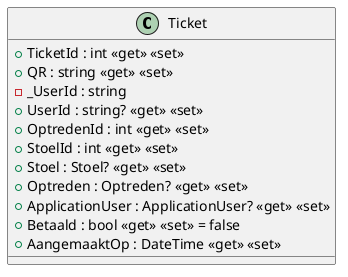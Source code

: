 @startuml
class Ticket {
    + TicketId : int <<get>> <<set>>
    + QR : string <<get>> <<set>>
    - _UserId : string
    + UserId : string? <<get>> <<set>>
    + OptredenId : int <<get>> <<set>>
    + StoelId : int <<get>> <<set>>
    + Stoel : Stoel? <<get>> <<set>>
    + Optreden : Optreden? <<get>> <<set>>
    + ApplicationUser : ApplicationUser? <<get>> <<set>>
    + Betaald : bool <<get>> <<set>> = false
    + AangemaaktOp : DateTime <<get>> <<set>>
}
@enduml
